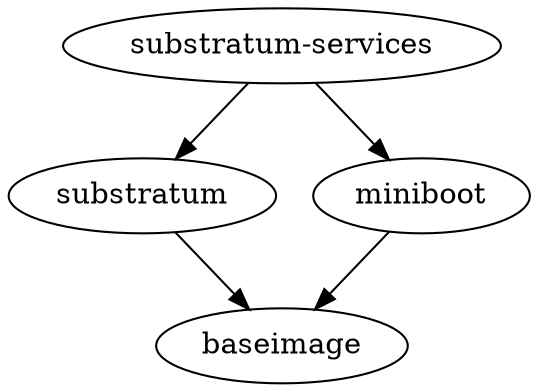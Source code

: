 strict digraph G {
substratum;
"substratum-services";
miniboot;
baseimage;
substratum -> baseimage;
"substratum-services" -> substratum;
"substratum-services" -> miniboot;
miniboot -> baseimage;
}

